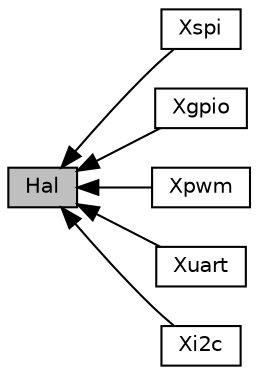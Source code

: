 digraph "Hal"
{
  edge [fontname="Helvetica",fontsize="10",labelfontname="Helvetica",labelfontsize="10"];
  node [fontname="Helvetica",fontsize="10",shape=record];
  rankdir=LR;
  Node0 [label="Hal",height=0.2,width=0.4,color="black", fillcolor="grey75", style="filled", fontcolor="black"];
  Node4 [label="Xspi",height=0.2,width=0.4,color="black", fillcolor="white", style="filled",URL="$group__xspi.html",tooltip="SPI通信の抽象化レイヤです "];
  Node1 [label="Xgpio",height=0.2,width=0.4,color="black", fillcolor="white", style="filled",URL="$group__xgpio.html",tooltip="GPIOの抽象化レイヤです "];
  Node3 [label="Xpwm",height=0.2,width=0.4,color="black", fillcolor="white", style="filled",URL="$group__xpwm.html",tooltip="PWMの抽象化レイヤです "];
  Node5 [label="Xuart",height=0.2,width=0.4,color="black", fillcolor="white", style="filled",URL="$group__xuart.html",tooltip="UART通信の抽象化レイヤです "];
  Node2 [label="Xi2c",height=0.2,width=0.4,color="black", fillcolor="white", style="filled",URL="$group__xi2c.html",tooltip="I2C通信の抽象化レイヤです "];
  Node0->Node1 [shape=plaintext, dir="back", style="solid"];
  Node0->Node2 [shape=plaintext, dir="back", style="solid"];
  Node0->Node3 [shape=plaintext, dir="back", style="solid"];
  Node0->Node4 [shape=plaintext, dir="back", style="solid"];
  Node0->Node5 [shape=plaintext, dir="back", style="solid"];
}
